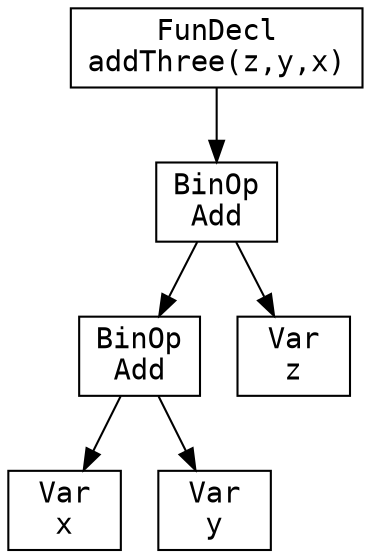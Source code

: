 digraph AST {
  node [shape=box, fontname="Courier"];
  decl0 [label="FunDecl
addThree(z,y,x)"];
  decl0_body [label="BinOp
Add"];
  decl0 -> decl0_body;
  decl0_body_l [label="BinOp
Add"];
  decl0_body -> decl0_body_l;
  decl0_body_l_l [label="Var
x"];
  decl0_body_l -> decl0_body_l_l;
  decl0_body_l_r [label="Var
y"];
  decl0_body_l -> decl0_body_l_r;
  decl0_body_r [label="Var
z"];
  decl0_body -> decl0_body_r;
}
